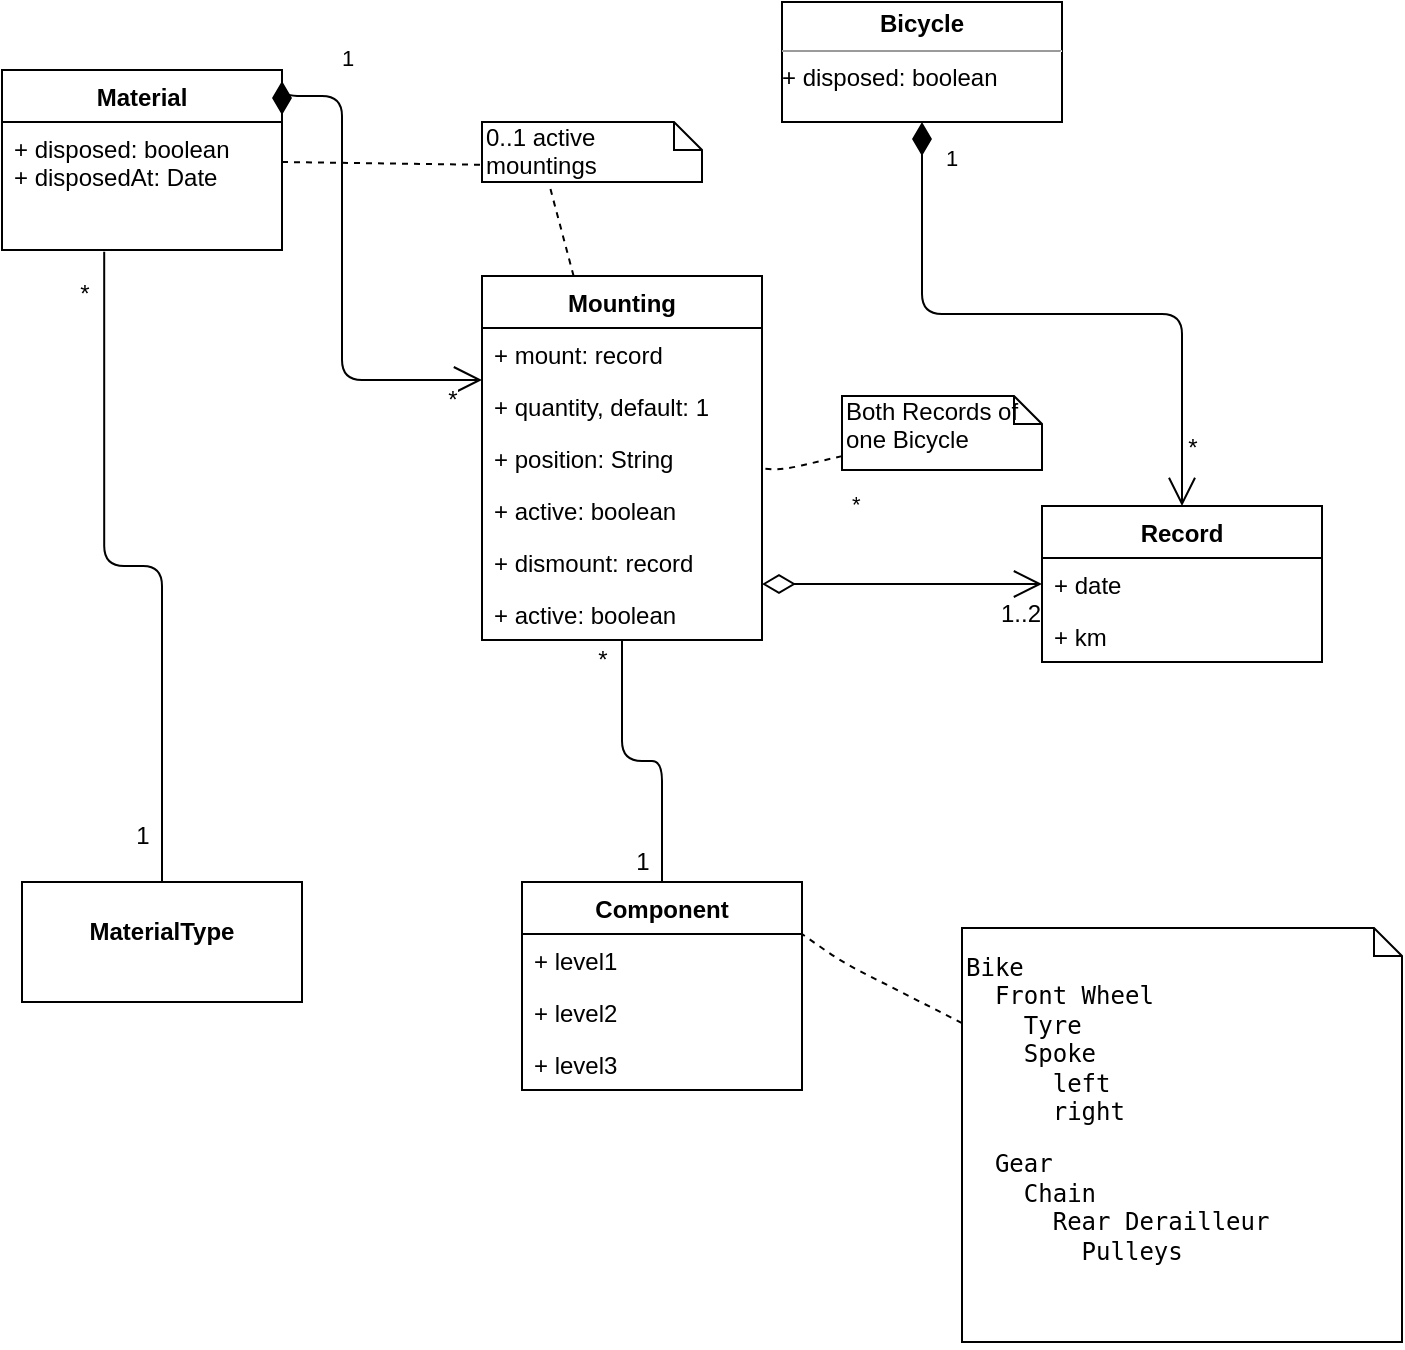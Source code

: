 <mxfile version="14.7.3" type="device"><diagram id="4ATyxtASWGsD7okkcSDV" name="Seite-1"><mxGraphModel dx="1422" dy="768" grid="1" gridSize="10" guides="1" tooltips="1" connect="1" arrows="1" fold="1" page="1" pageScale="1" pageWidth="1169" pageHeight="827" math="0" shadow="0"><root><mxCell id="0"/><mxCell id="1" parent="0"/><mxCell id="wmeU-H-R39Ugc1sNo-xs-24" value="1" style="endArrow=open;html=1;endSize=12;startArrow=diamondThin;startSize=14;startFill=1;edgeStyle=orthogonalEdgeStyle;align=left;verticalAlign=bottom;exitX=0.5;exitY=1;exitDx=0;exitDy=0;" parent="1" source="wmeU-H-R39Ugc1sNo-xs-25" target="wmeU-H-R39Ugc1sNo-xs-61" edge="1"><mxGeometry x="-0.832" y="10" relative="1" as="geometry"><mxPoint x="300" y="420" as="sourcePoint"/><mxPoint x="460" y="420" as="targetPoint"/><mxPoint as="offset"/></mxGeometry></mxCell><mxCell id="wmeU-H-R39Ugc1sNo-xs-28" value="*" style="text;html=1;resizable=0;points=[];align=center;verticalAlign=middle;labelBackgroundColor=#ffffff;" parent="wmeU-H-R39Ugc1sNo-xs-24" vertex="1" connectable="0"><mxGeometry x="0.877" y="1" relative="1" as="geometry"><mxPoint x="4" y="-9" as="offset"/></mxGeometry></mxCell><mxCell id="wmeU-H-R39Ugc1sNo-xs-25" value="&lt;p style=&quot;margin: 0px ; margin-top: 4px ; text-align: center&quot;&gt;&lt;b&gt;Bicycle&lt;/b&gt;&lt;/p&gt;&lt;hr size=&quot;1&quot;&gt;&lt;div style=&quot;height: 2px&quot;&gt;+ disposed: boolean&lt;/div&gt;" style="verticalAlign=top;align=left;overflow=fill;fontSize=12;fontFamily=Helvetica;html=1;" parent="1" vertex="1"><mxGeometry x="510" y="70" width="140" height="60" as="geometry"/></mxCell><mxCell id="wmeU-H-R39Ugc1sNo-xs-27" value="&lt;p style=&quot;margin: 0px ; margin-top: 4px ; text-align: center&quot;&gt;&lt;br&gt;&lt;b&gt;MaterialType&lt;/b&gt;&lt;/p&gt;" style="verticalAlign=top;align=left;overflow=fill;fontSize=12;fontFamily=Helvetica;html=1;" parent="1" vertex="1"><mxGeometry x="130" y="510" width="140" height="60" as="geometry"/></mxCell><mxCell id="wmeU-H-R39Ugc1sNo-xs-33" value="1" style="endArrow=open;html=1;endSize=12;startArrow=diamondThin;startSize=14;startFill=1;edgeStyle=orthogonalEdgeStyle;align=left;verticalAlign=bottom;exitX=1;exitY=0.25;exitDx=0;exitDy=0;" parent="1" source="wZza1Aj0b9y7oZCWWwcl-8" target="wmeU-H-R39Ugc1sNo-xs-65" edge="1"><mxGeometry x="-0.704" y="10" relative="1" as="geometry"><mxPoint x="280" y="93" as="sourcePoint"/><mxPoint x="140" y="460" as="targetPoint"/><mxPoint as="offset"/><Array as="points"><mxPoint x="290" y="117"/><mxPoint x="290" y="259"/></Array></mxGeometry></mxCell><mxCell id="wmeU-H-R39Ugc1sNo-xs-34" value="*" style="text;html=1;resizable=0;points=[];align=center;verticalAlign=middle;labelBackgroundColor=#ffffff;" parent="wmeU-H-R39Ugc1sNo-xs-33" vertex="1" connectable="0"><mxGeometry x="0.894" y="2" relative="1" as="geometry"><mxPoint x="-2" y="12" as="offset"/></mxGeometry></mxCell><mxCell id="wmeU-H-R39Ugc1sNo-xs-36" value="*" style="endArrow=open;html=1;endSize=12;startArrow=diamondThin;startSize=14;startFill=0;edgeStyle=orthogonalEdgeStyle;align=left;verticalAlign=bottom;entryX=0;entryY=0.5;entryDx=0;entryDy=0;" parent="1" source="wmeU-H-R39Ugc1sNo-xs-65" target="wmeU-H-R39Ugc1sNo-xs-62" edge="1"><mxGeometry x="-0.393" y="31" relative="1" as="geometry"><mxPoint x="530" y="400" as="sourcePoint"/><mxPoint x="540" y="360" as="targetPoint"/><Array as="points"><mxPoint x="570" y="361"/><mxPoint x="570" y="361"/></Array><mxPoint as="offset"/></mxGeometry></mxCell><mxCell id="wmeU-H-R39Ugc1sNo-xs-38" value="1..2" style="text;html=1;resizable=0;points=[];align=center;verticalAlign=middle;labelBackgroundColor=#ffffff;" parent="wmeU-H-R39Ugc1sNo-xs-36" vertex="1" connectable="0"><mxGeometry x="0.871" relative="1" as="geometry"><mxPoint x="-2" y="14.5" as="offset"/></mxGeometry></mxCell><mxCell id="wmeU-H-R39Ugc1sNo-xs-40" value="" style="endArrow=none;html=1;edgeStyle=orthogonalEdgeStyle;exitX=0.365;exitY=1.013;exitDx=0;exitDy=0;exitPerimeter=0;" parent="1" source="wZza1Aj0b9y7oZCWWwcl-9" target="wmeU-H-R39Ugc1sNo-xs-27" edge="1"><mxGeometry relative="1" as="geometry"><mxPoint x="360" y="270" as="sourcePoint"/><mxPoint x="140" y="460" as="targetPoint"/></mxGeometry></mxCell><mxCell id="wmeU-H-R39Ugc1sNo-xs-41" value="" style="resizable=0;html=1;align=left;verticalAlign=bottom;labelBackgroundColor=#ffffff;fontSize=10;" parent="wmeU-H-R39Ugc1sNo-xs-40" connectable="0" vertex="1"><mxGeometry x="-1" relative="1" as="geometry"/></mxCell><mxCell id="wmeU-H-R39Ugc1sNo-xs-42" value="" style="resizable=0;html=1;align=right;verticalAlign=bottom;labelBackgroundColor=#ffffff;fontSize=10;" parent="wmeU-H-R39Ugc1sNo-xs-40" connectable="0" vertex="1"><mxGeometry x="1" relative="1" as="geometry"/></mxCell><mxCell id="wmeU-H-R39Ugc1sNo-xs-44" value="*" style="text;html=1;resizable=0;points=[];align=center;verticalAlign=middle;labelBackgroundColor=#ffffff;" parent="wmeU-H-R39Ugc1sNo-xs-40" vertex="1" connectable="0"><mxGeometry x="-0.898" relative="1" as="geometry"><mxPoint x="-10" y="3" as="offset"/></mxGeometry></mxCell><mxCell id="wmeU-H-R39Ugc1sNo-xs-45" value="1" style="text;html=1;resizable=0;points=[];align=center;verticalAlign=middle;labelBackgroundColor=#ffffff;" parent="wmeU-H-R39Ugc1sNo-xs-40" vertex="1" connectable="0"><mxGeometry x="0.866" relative="1" as="geometry"><mxPoint x="-10" y="-0.5" as="offset"/></mxGeometry></mxCell><mxCell id="wmeU-H-R39Ugc1sNo-xs-56" value="0..1 active mountings&amp;nbsp;" style="shape=note;whiteSpace=wrap;html=1;size=14;verticalAlign=top;align=left;spacingTop=-6;" parent="1" vertex="1"><mxGeometry x="360" y="130" width="110" height="30" as="geometry"/></mxCell><mxCell id="wmeU-H-R39Ugc1sNo-xs-57" value="" style="endArrow=none;dashed=1;html=1;entryX=0.31;entryY=1.1;entryDx=0;entryDy=0;entryPerimeter=0;" parent="1" source="wmeU-H-R39Ugc1sNo-xs-65" target="wmeU-H-R39Ugc1sNo-xs-56" edge="1"><mxGeometry width="50" height="50" relative="1" as="geometry"><mxPoint x="300" y="207" as="sourcePoint"/><mxPoint x="10" y="477" as="targetPoint"/></mxGeometry></mxCell><mxCell id="wmeU-H-R39Ugc1sNo-xs-58" value="" style="endArrow=none;dashed=1;html=1;entryX=0.003;entryY=0.713;entryDx=0;entryDy=0;entryPerimeter=0;" parent="1" source="wZza1Aj0b9y7oZCWWwcl-8" target="wmeU-H-R39Ugc1sNo-xs-56" edge="1"><mxGeometry width="50" height="50" relative="1" as="geometry"><mxPoint x="-40" y="527" as="sourcePoint"/><mxPoint x="10" y="477" as="targetPoint"/></mxGeometry></mxCell><mxCell id="wmeU-H-R39Ugc1sNo-xs-61" value="Record" style="swimlane;fontStyle=1;childLayout=stackLayout;horizontal=1;startSize=26;fillColor=none;horizontalStack=0;resizeParent=1;resizeParentMax=0;resizeLast=0;collapsible=1;marginBottom=0;" parent="1" vertex="1"><mxGeometry x="640" y="322" width="140" height="78" as="geometry"><mxRectangle x="480" y="420" width="90" height="26" as="alternateBounds"/></mxGeometry></mxCell><mxCell id="wmeU-H-R39Ugc1sNo-xs-62" value="+ date" style="text;strokeColor=none;fillColor=none;align=left;verticalAlign=top;spacingLeft=4;spacingRight=4;overflow=hidden;rotatable=0;points=[[0,0.5],[1,0.5]];portConstraint=eastwest;" parent="wmeU-H-R39Ugc1sNo-xs-61" vertex="1"><mxGeometry y="26" width="140" height="26" as="geometry"/></mxCell><mxCell id="wmeU-H-R39Ugc1sNo-xs-63" value="+ km" style="text;strokeColor=none;fillColor=none;align=left;verticalAlign=top;spacingLeft=4;spacingRight=4;overflow=hidden;rotatable=0;points=[[0,0.5],[1,0.5]];portConstraint=eastwest;" parent="wmeU-H-R39Ugc1sNo-xs-61" vertex="1"><mxGeometry y="52" width="140" height="26" as="geometry"/></mxCell><mxCell id="wmeU-H-R39Ugc1sNo-xs-65" value="Mounting" style="swimlane;fontStyle=1;childLayout=stackLayout;horizontal=1;startSize=26;fillColor=none;horizontalStack=0;resizeParent=1;resizeParentMax=0;resizeLast=0;collapsible=1;marginBottom=0;" parent="1" vertex="1"><mxGeometry x="360" y="207" width="140" height="182" as="geometry"><mxRectangle x="480" y="317" width="80" height="26" as="alternateBounds"/></mxGeometry></mxCell><mxCell id="wmeU-H-R39Ugc1sNo-xs-66" value="+ mount: record" style="text;strokeColor=none;fillColor=none;align=left;verticalAlign=top;spacingLeft=4;spacingRight=4;overflow=hidden;rotatable=0;points=[[0,0.5],[1,0.5]];portConstraint=eastwest;" parent="wmeU-H-R39Ugc1sNo-xs-65" vertex="1"><mxGeometry y="26" width="140" height="26" as="geometry"/></mxCell><mxCell id="wZza1Aj0b9y7oZCWWwcl-19" value="+ quantity, default: 1" style="text;strokeColor=none;fillColor=none;align=left;verticalAlign=top;spacingLeft=4;spacingRight=4;overflow=hidden;rotatable=0;points=[[0,0.5],[1,0.5]];portConstraint=eastwest;" parent="wmeU-H-R39Ugc1sNo-xs-65" vertex="1"><mxGeometry y="52" width="140" height="26" as="geometry"/></mxCell><mxCell id="wZza1Aj0b9y7oZCWWwcl-21" value="+ position: String" style="text;strokeColor=none;fillColor=none;align=left;verticalAlign=top;spacingLeft=4;spacingRight=4;overflow=hidden;rotatable=0;points=[[0,0.5],[1,0.5]];portConstraint=eastwest;" parent="wmeU-H-R39Ugc1sNo-xs-65" vertex="1"><mxGeometry y="78" width="140" height="26" as="geometry"/></mxCell><mxCell id="wZza1Aj0b9y7oZCWWwcl-20" value="+ active: boolean" style="text;strokeColor=none;fillColor=none;align=left;verticalAlign=top;spacingLeft=4;spacingRight=4;overflow=hidden;rotatable=0;points=[[0,0.5],[1,0.5]];portConstraint=eastwest;" parent="wmeU-H-R39Ugc1sNo-xs-65" vertex="1"><mxGeometry y="104" width="140" height="26" as="geometry"/></mxCell><mxCell id="wmeU-H-R39Ugc1sNo-xs-67" value="+ dismount: record" style="text;strokeColor=none;fillColor=none;align=left;verticalAlign=top;spacingLeft=4;spacingRight=4;overflow=hidden;rotatable=0;points=[[0,0.5],[1,0.5]];portConstraint=eastwest;" parent="wmeU-H-R39Ugc1sNo-xs-65" vertex="1"><mxGeometry y="130" width="140" height="26" as="geometry"/></mxCell><mxCell id="wmeU-H-R39Ugc1sNo-xs-68" value="+ active: boolean" style="text;strokeColor=none;fillColor=none;align=left;verticalAlign=top;spacingLeft=4;spacingRight=4;overflow=hidden;rotatable=0;points=[[0,0.5],[1,0.5]];portConstraint=eastwest;" parent="wmeU-H-R39Ugc1sNo-xs-65" vertex="1"><mxGeometry y="156" width="140" height="26" as="geometry"/></mxCell><mxCell id="J9dTXXQHdtohVpUdF7DV-6" value="Both Records of&amp;nbsp; one Bicycle" style="shape=note;whiteSpace=wrap;html=1;size=14;verticalAlign=top;align=left;spacingTop=-6;" parent="1" vertex="1"><mxGeometry x="540" y="267" width="100" height="37" as="geometry"/></mxCell><mxCell id="J9dTXXQHdtohVpUdF7DV-7" value="" style="endArrow=none;dashed=1;html=1;" parent="1" source="J9dTXXQHdtohVpUdF7DV-6" target="wmeU-H-R39Ugc1sNo-xs-65" edge="1"><mxGeometry width="50" height="50" relative="1" as="geometry"><mxPoint x="350" y="171.489" as="sourcePoint"/><mxPoint x="410.33" y="181.39" as="targetPoint"/><Array as="points"><mxPoint x="510" y="304"/></Array></mxGeometry></mxCell><mxCell id="wZza1Aj0b9y7oZCWWwcl-2" value="" style="endArrow=none;html=1;edgeStyle=orthogonalEdgeStyle;" parent="1" source="wmeU-H-R39Ugc1sNo-xs-65" target="wZza1Aj0b9y7oZCWWwcl-12" edge="1"><mxGeometry relative="1" as="geometry"><mxPoint x="209" y="176" as="sourcePoint"/><mxPoint x="210" y="530" as="targetPoint"/></mxGeometry></mxCell><mxCell id="wZza1Aj0b9y7oZCWWwcl-3" value="" style="resizable=0;html=1;align=left;verticalAlign=bottom;labelBackgroundColor=#ffffff;fontSize=10;" parent="wZza1Aj0b9y7oZCWWwcl-2" connectable="0" vertex="1"><mxGeometry x="-1" relative="1" as="geometry"/></mxCell><mxCell id="wZza1Aj0b9y7oZCWWwcl-4" value="" style="resizable=0;html=1;align=right;verticalAlign=bottom;labelBackgroundColor=#ffffff;fontSize=10;" parent="wZza1Aj0b9y7oZCWWwcl-2" connectable="0" vertex="1"><mxGeometry x="1" relative="1" as="geometry"/></mxCell><mxCell id="wZza1Aj0b9y7oZCWWwcl-5" value="*" style="text;html=1;resizable=0;points=[];align=center;verticalAlign=middle;labelBackgroundColor=#ffffff;" parent="wZza1Aj0b9y7oZCWWwcl-2" vertex="1" connectable="0"><mxGeometry x="-0.898" relative="1" as="geometry"><mxPoint x="-10" y="3" as="offset"/></mxGeometry></mxCell><mxCell id="wZza1Aj0b9y7oZCWWwcl-6" value="1" style="text;html=1;resizable=0;points=[];align=center;verticalAlign=middle;labelBackgroundColor=#ffffff;" parent="wZza1Aj0b9y7oZCWWwcl-2" vertex="1" connectable="0"><mxGeometry x="0.866" relative="1" as="geometry"><mxPoint x="-10" y="-0.5" as="offset"/></mxGeometry></mxCell><mxCell id="wZza1Aj0b9y7oZCWWwcl-8" value="Material" style="swimlane;fontStyle=1;childLayout=stackLayout;horizontal=1;startSize=26;fillColor=none;horizontalStack=0;resizeParent=1;resizeParentMax=0;resizeLast=0;collapsible=1;marginBottom=0;" parent="1" vertex="1"><mxGeometry x="120" y="104" width="140" height="90" as="geometry"><mxRectangle x="480" y="317" width="80" height="26" as="alternateBounds"/></mxGeometry></mxCell><mxCell id="wZza1Aj0b9y7oZCWWwcl-9" value="+ disposed: boolean&#xA;+ disposedAt: Date&#xA;" style="text;strokeColor=none;fillColor=none;align=left;verticalAlign=top;spacingLeft=4;spacingRight=4;overflow=hidden;rotatable=0;points=[[0,0.5],[1,0.5]];portConstraint=eastwest;" parent="wZza1Aj0b9y7oZCWWwcl-8" vertex="1"><mxGeometry y="26" width="140" height="64" as="geometry"/></mxCell><mxCell id="wZza1Aj0b9y7oZCWWwcl-12" value="Component" style="swimlane;fontStyle=1;childLayout=stackLayout;horizontal=1;startSize=26;fillColor=none;horizontalStack=0;resizeParent=1;resizeParentMax=0;resizeLast=0;collapsible=1;marginBottom=0;" parent="1" vertex="1"><mxGeometry x="380" y="510" width="140" height="104" as="geometry"><mxRectangle x="480" y="420" width="90" height="26" as="alternateBounds"/></mxGeometry></mxCell><mxCell id="wZza1Aj0b9y7oZCWWwcl-13" value="+ level1" style="text;strokeColor=none;fillColor=none;align=left;verticalAlign=top;spacingLeft=4;spacingRight=4;overflow=hidden;rotatable=0;points=[[0,0.5],[1,0.5]];portConstraint=eastwest;" parent="wZza1Aj0b9y7oZCWWwcl-12" vertex="1"><mxGeometry y="26" width="140" height="26" as="geometry"/></mxCell><mxCell id="wZza1Aj0b9y7oZCWWwcl-15" value="+ level2" style="text;strokeColor=none;fillColor=none;align=left;verticalAlign=top;spacingLeft=4;spacingRight=4;overflow=hidden;rotatable=0;points=[[0,0.5],[1,0.5]];portConstraint=eastwest;" parent="wZza1Aj0b9y7oZCWWwcl-12" vertex="1"><mxGeometry y="52" width="140" height="26" as="geometry"/></mxCell><mxCell id="wZza1Aj0b9y7oZCWWwcl-14" value="+ level3" style="text;strokeColor=none;fillColor=none;align=left;verticalAlign=top;spacingLeft=4;spacingRight=4;overflow=hidden;rotatable=0;points=[[0,0.5],[1,0.5]];portConstraint=eastwest;" parent="wZza1Aj0b9y7oZCWWwcl-12" vertex="1"><mxGeometry y="78" width="140" height="26" as="geometry"/></mxCell><mxCell id="wZza1Aj0b9y7oZCWWwcl-16" value="&lt;pre&gt;Bike&lt;br&gt;&amp;nbsp; Front Wheel&lt;br&gt;&amp;nbsp; &amp;nbsp; Tyre&lt;br&gt;    Spoke&lt;br/&gt;      left&lt;br/&gt;      right&lt;/pre&gt;&lt;pre&gt;  Gear&lt;br&gt;&amp;nbsp;   Chain&lt;br&gt;&amp;nbsp; &amp;nbsp;   Rear Derailleur&lt;br&gt;&amp;nbsp; &amp;nbsp; &amp;nbsp;   Pulleys&lt;br&gt;&lt;br&gt;&lt;br&gt;&lt;/pre&gt;" style="shape=note;whiteSpace=wrap;html=1;size=14;verticalAlign=top;align=left;spacingTop=-6;" parent="1" vertex="1"><mxGeometry x="600" y="533" width="220" height="207" as="geometry"/></mxCell><mxCell id="wZza1Aj0b9y7oZCWWwcl-18" value="" style="endArrow=none;dashed=1;html=1;entryX=1;entryY=0.25;entryDx=0;entryDy=0;" parent="1" source="wZza1Aj0b9y7oZCWWwcl-16" target="wZza1Aj0b9y7oZCWWwcl-12" edge="1"><mxGeometry width="50" height="50" relative="1" as="geometry"><mxPoint x="550" y="307.063" as="sourcePoint"/><mxPoint x="510" y="308.375" as="targetPoint"/><Array as="points"><mxPoint x="540" y="550"/></Array></mxGeometry></mxCell></root></mxGraphModel></diagram></mxfile>